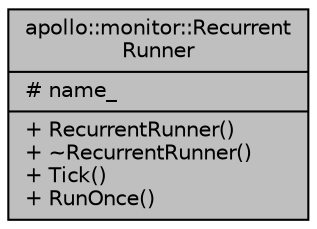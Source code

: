 digraph "apollo::monitor::RecurrentRunner"
{
  edge [fontname="Helvetica",fontsize="10",labelfontname="Helvetica",labelfontsize="10"];
  node [fontname="Helvetica",fontsize="10",shape=record];
  Node7 [label="{apollo::monitor::Recurrent\lRunner\n|# name_\l|+ RecurrentRunner()\l+ ~RecurrentRunner()\l+ Tick()\l+ RunOnce()\l}",height=0.2,width=0.4,color="black", fillcolor="grey75", style="filled", fontcolor="black"];
}

